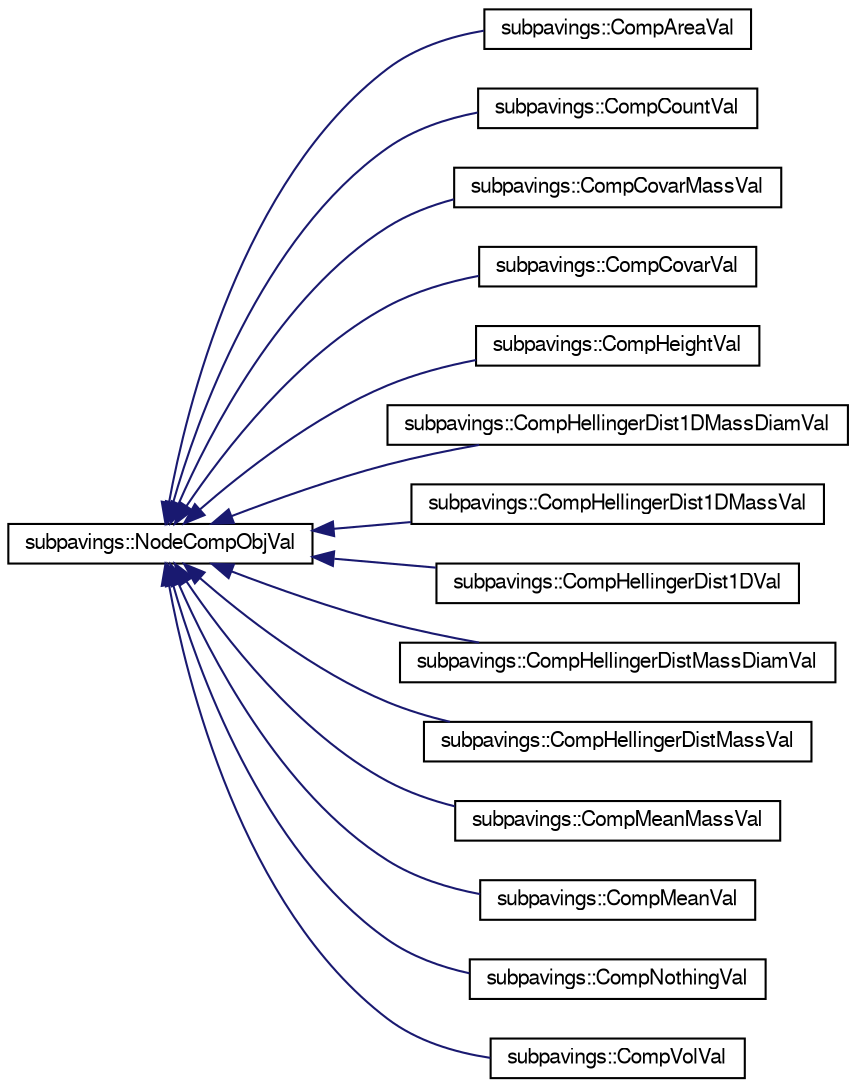 digraph G
{
  edge [fontname="FreeSans",fontsize="10",labelfontname="FreeSans",labelfontsize="10"];
  node [fontname="FreeSans",fontsize="10",shape=record];
  rankdir="LR";
  Node1 [label="subpavings::NodeCompObjVal",height=0.2,width=0.4,color="black", fillcolor="white", style="filled",URL="$classsubpavings_1_1NodeCompObjVal.shtml",tooltip="A Virtual class providing a way to compare SPSVnodes."];
  Node1 -> Node2 [dir="back",color="midnightblue",fontsize="10",style="solid",fontname="FreeSans"];
  Node2 [label="subpavings::CompAreaVal",height=0.2,width=0.4,color="black", fillcolor="white", style="filled",URL="$classsubpavings_1_1CompAreaVal.shtml",tooltip="Class comparing the area of a histogram."];
  Node1 -> Node3 [dir="back",color="midnightblue",fontsize="10",style="solid",fontname="FreeSans"];
  Node3 [label="subpavings::CompCountVal",height=0.2,width=0.4,color="black", fillcolor="white", style="filled",URL="$classsubpavings_1_1CompCountVal.shtml",tooltip="Class comparing on count of data points associated with a node."];
  Node1 -> Node4 [dir="back",color="midnightblue",fontsize="10",style="solid",fontname="FreeSans"];
  Node4 [label="subpavings::CompCovarMassVal",height=0.2,width=0.4,color="black", fillcolor="white", style="filled",URL="$classsubpavings_1_1CompCovarMassVal.shtml",tooltip="Class comparing the Chebyshev distance between the var-covar and uniform var-covar multiplied with th..."];
  Node1 -> Node5 [dir="back",color="midnightblue",fontsize="10",style="solid",fontname="FreeSans"];
  Node5 [label="subpavings::CompCovarVal",height=0.2,width=0.4,color="black", fillcolor="white", style="filled",URL="$classsubpavings_1_1CompCovarVal.shtml",tooltip="Class comparing the Chebyshev distance between the var-covar and uniform var-covar multiplied with th..."];
  Node1 -> Node6 [dir="back",color="midnightblue",fontsize="10",style="solid",fontname="FreeSans"];
  Node6 [label="subpavings::CompHeightVal",height=0.2,width=0.4,color="black", fillcolor="white", style="filled",URL="$classsubpavings_1_1CompHeightVal.shtml",tooltip="Class comparing on count/volume (ie histogram height) of box of node."];
  Node1 -> Node7 [dir="back",color="midnightblue",fontsize="10",style="solid",fontname="FreeSans"];
  Node7 [label="subpavings::CompHellingerDist1DMassDiamVal",height=0.2,width=0.4,color="black", fillcolor="white", style="filled",URL="$classsubpavings_1_1CompHellingerDist1DMassDiamVal.shtml",tooltip="Class comparing the Chebyshev distance between the var-covar and uniform var-covar multiplied with th..."];
  Node1 -> Node8 [dir="back",color="midnightblue",fontsize="10",style="solid",fontname="FreeSans"];
  Node8 [label="subpavings::CompHellingerDist1DMassVal",height=0.2,width=0.4,color="black", fillcolor="white", style="filled",URL="$classsubpavings_1_1CompHellingerDist1DMassVal.shtml",tooltip="Class comparing the Chebyshev distance between the var-covar and uniform var-covar multiplied with th..."];
  Node1 -> Node9 [dir="back",color="midnightblue",fontsize="10",style="solid",fontname="FreeSans"];
  Node9 [label="subpavings::CompHellingerDist1DVal",height=0.2,width=0.4,color="black", fillcolor="white", style="filled",URL="$classsubpavings_1_1CompHellingerDist1DVal.shtml",tooltip="Class comparing the Chebyshev distance between the var-covar and uniform var-covar multiplied with th..."];
  Node1 -> Node10 [dir="back",color="midnightblue",fontsize="10",style="solid",fontname="FreeSans"];
  Node10 [label="subpavings::CompHellingerDistMassDiamVal",height=0.2,width=0.4,color="black", fillcolor="white", style="filled",URL="$classsubpavings_1_1CompHellingerDistMassDiamVal.shtml",tooltip="Class comparing the Chebyshev distance between the var-covar and uniform var-covar multiplied with th..."];
  Node1 -> Node11 [dir="back",color="midnightblue",fontsize="10",style="solid",fontname="FreeSans"];
  Node11 [label="subpavings::CompHellingerDistMassVal",height=0.2,width=0.4,color="black", fillcolor="white", style="filled",URL="$classsubpavings_1_1CompHellingerDistMassVal.shtml",tooltip="Class comparing the Chebyshev distance between the var-covar and uniform var-covar multiplied with th..."];
  Node1 -> Node12 [dir="back",color="midnightblue",fontsize="10",style="solid",fontname="FreeSans"];
  Node12 [label="subpavings::CompMeanMassVal",height=0.2,width=0.4,color="black", fillcolor="white", style="filled",URL="$classsubpavings_1_1CompMeanMassVal.shtml",tooltip="Class comparing the Chebyshev distance between the mean and uniform mean multiplied with the emprical..."];
  Node1 -> Node13 [dir="back",color="midnightblue",fontsize="10",style="solid",fontname="FreeSans"];
  Node13 [label="subpavings::CompMeanVal",height=0.2,width=0.4,color="black", fillcolor="white", style="filled",URL="$classsubpavings_1_1CompMeanVal.shtml",tooltip="Class comparing the Chebyshev distance between the mean and uniform mean."];
  Node1 -> Node14 [dir="back",color="midnightblue",fontsize="10",style="solid",fontname="FreeSans"];
  Node14 [label="subpavings::CompNothingVal",height=0.2,width=0.4,color="black", fillcolor="white", style="filled",URL="$classsubpavings_1_1CompNothingVal.shtml",tooltip="Class comparing nodes to give no change in ordering."];
  Node1 -> Node15 [dir="back",color="midnightblue",fontsize="10",style="solid",fontname="FreeSans"];
  Node15 [label="subpavings::CompVolVal",height=0.2,width=0.4,color="black", fillcolor="white", style="filled",URL="$classsubpavings_1_1CompVolVal.shtml",tooltip="Class comparing on volume of box of node."];
}
